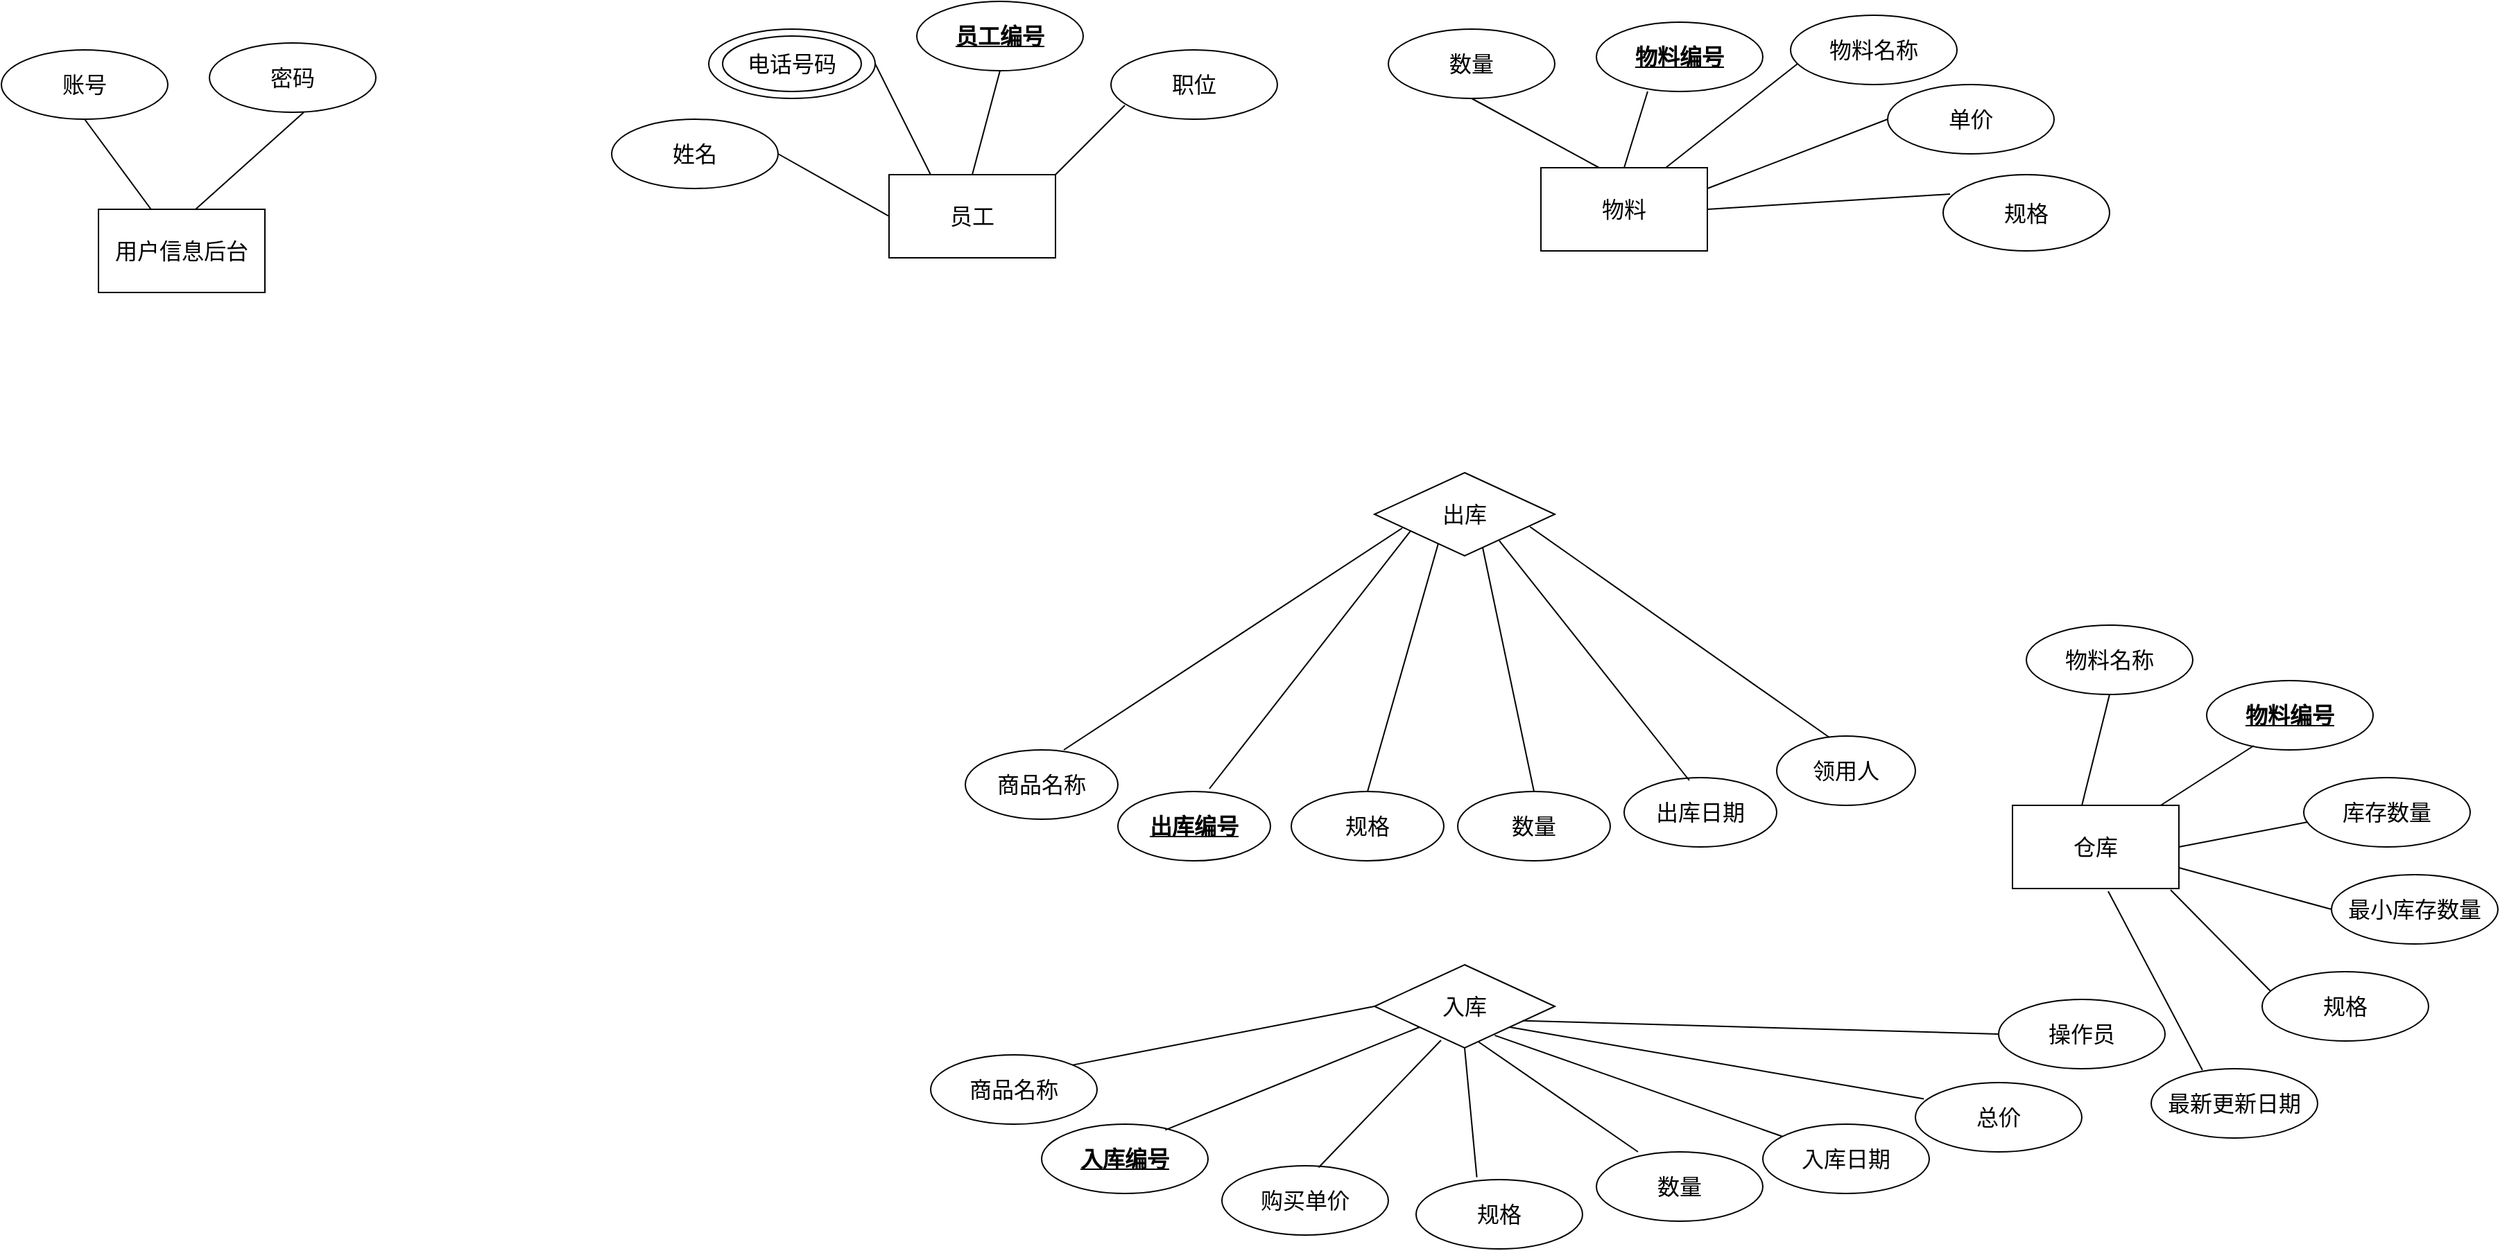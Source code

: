 <mxfile version="14.4.8" type="github">
  <diagram id="3x-6C-0-K-5pdHILHHV8" name="Page-1">
    <mxGraphModel dx="1424" dy="752" grid="1" gridSize="10" guides="1" tooltips="1" connect="1" arrows="1" fold="1" page="1" pageScale="1" pageWidth="3300" pageHeight="4681" math="0" shadow="0">
      <root>
        <mxCell id="0" />
        <mxCell id="1" parent="0" />
        <mxCell id="z2U0kG40jGPZimGbsGk0-105" value="物料" style="rounded=0;whiteSpace=wrap;html=1;fontSize=16;fontStyle=0" vertex="1" parent="1">
          <mxGeometry x="1170" y="190" width="120" height="60" as="geometry" />
        </mxCell>
        <mxCell id="z2U0kG40jGPZimGbsGk0-106" value="" style="endArrow=none;html=1;exitX=0.5;exitY=0;exitDx=0;exitDy=0;entryX=0.308;entryY=1;entryDx=0;entryDy=0;entryPerimeter=0;fontSize=16;fontStyle=0" edge="1" source="z2U0kG40jGPZimGbsGk0-105" target="z2U0kG40jGPZimGbsGk0-107" parent="1">
          <mxGeometry width="50" height="50" relative="1" as="geometry">
            <mxPoint x="1180" y="170" as="sourcePoint" />
            <mxPoint x="1360" y="180" as="targetPoint" />
          </mxGeometry>
        </mxCell>
        <mxCell id="z2U0kG40jGPZimGbsGk0-107" value="物料编号" style="ellipse;whiteSpace=wrap;html=1;fontStyle=5;fontSize=16;" vertex="1" parent="1">
          <mxGeometry x="1210" y="85" width="120" height="50" as="geometry" />
        </mxCell>
        <mxCell id="z2U0kG40jGPZimGbsGk0-108" value="" style="endArrow=none;html=1;exitX=0.75;exitY=0;exitDx=0;exitDy=0;entryX=0.042;entryY=0.7;entryDx=0;entryDy=0;entryPerimeter=0;fontSize=16;fontStyle=0" edge="1" source="z2U0kG40jGPZimGbsGk0-105" target="z2U0kG40jGPZimGbsGk0-109" parent="1">
          <mxGeometry width="50" height="50" relative="1" as="geometry">
            <mxPoint x="1320" y="310" as="sourcePoint" />
            <mxPoint x="1350" y="250" as="targetPoint" />
          </mxGeometry>
        </mxCell>
        <mxCell id="z2U0kG40jGPZimGbsGk0-109" value="物料名称" style="ellipse;whiteSpace=wrap;html=1;fontSize=16;fontStyle=0" vertex="1" parent="1">
          <mxGeometry x="1350" y="80" width="120" height="50" as="geometry" />
        </mxCell>
        <mxCell id="z2U0kG40jGPZimGbsGk0-110" value="单价" style="ellipse;whiteSpace=wrap;html=1;fontSize=16;fontStyle=0" vertex="1" parent="1">
          <mxGeometry x="1420" y="130" width="120" height="50" as="geometry" />
        </mxCell>
        <mxCell id="z2U0kG40jGPZimGbsGk0-111" value="" style="endArrow=none;html=1;exitX=1;exitY=0.25;exitDx=0;exitDy=0;entryX=0;entryY=0.5;entryDx=0;entryDy=0;fontSize=16;fontStyle=0" edge="1" source="z2U0kG40jGPZimGbsGk0-105" target="z2U0kG40jGPZimGbsGk0-110" parent="1">
          <mxGeometry width="50" height="50" relative="1" as="geometry">
            <mxPoint x="1280" y="340" as="sourcePoint" />
            <mxPoint x="1340" y="330" as="targetPoint" />
          </mxGeometry>
        </mxCell>
        <mxCell id="z2U0kG40jGPZimGbsGk0-112" value="规格" style="ellipse;whiteSpace=wrap;html=1;fontSize=16;fontStyle=0" vertex="1" parent="1">
          <mxGeometry x="1460" y="195" width="120" height="55" as="geometry" />
        </mxCell>
        <mxCell id="z2U0kG40jGPZimGbsGk0-113" value="" style="endArrow=none;html=1;exitX=1;exitY=0.5;exitDx=0;exitDy=0;entryX=0.042;entryY=0.255;entryDx=0;entryDy=0;entryPerimeter=0;fontSize=16;fontStyle=0" edge="1" source="z2U0kG40jGPZimGbsGk0-105" target="z2U0kG40jGPZimGbsGk0-112" parent="1">
          <mxGeometry width="50" height="50" relative="1" as="geometry">
            <mxPoint x="1200" y="410" as="sourcePoint" />
            <mxPoint x="1340" y="400" as="targetPoint" />
          </mxGeometry>
        </mxCell>
        <mxCell id="z2U0kG40jGPZimGbsGk0-114" value="数量" style="ellipse;whiteSpace=wrap;html=1;fontSize=16;fontStyle=0" vertex="1" parent="1">
          <mxGeometry x="1060" y="90" width="120" height="50" as="geometry" />
        </mxCell>
        <mxCell id="z2U0kG40jGPZimGbsGk0-115" value="" style="endArrow=none;html=1;exitX=0.35;exitY=0;exitDx=0;exitDy=0;exitPerimeter=0;fontSize=16;fontStyle=0" edge="1" source="z2U0kG40jGPZimGbsGk0-105" parent="1">
          <mxGeometry width="50" height="50" relative="1" as="geometry">
            <mxPoint x="1270" y="180" as="sourcePoint" />
            <mxPoint x="1120" y="140" as="targetPoint" />
          </mxGeometry>
        </mxCell>
        <mxCell id="z2U0kG40jGPZimGbsGk0-116" value="员工" style="rounded=0;whiteSpace=wrap;html=1;fontSize=16;fontStyle=0" vertex="1" parent="1">
          <mxGeometry x="700" y="195" width="120" height="60" as="geometry" />
        </mxCell>
        <mxCell id="z2U0kG40jGPZimGbsGk0-119" value="" style="ellipse;whiteSpace=wrap;html=1;fontSize=16;fontStyle=0" vertex="1" parent="1">
          <mxGeometry x="570" y="90" width="120" height="50" as="geometry" />
        </mxCell>
        <mxCell id="z2U0kG40jGPZimGbsGk0-120" value="姓名" style="ellipse;whiteSpace=wrap;html=1;fontSize=16;fontStyle=0" vertex="1" parent="1">
          <mxGeometry x="500" y="155" width="120" height="50" as="geometry" />
        </mxCell>
        <mxCell id="z2U0kG40jGPZimGbsGk0-121" value="职位" style="ellipse;whiteSpace=wrap;html=1;fontSize=16;fontStyle=0" vertex="1" parent="1">
          <mxGeometry x="860" y="105" width="120" height="50" as="geometry" />
        </mxCell>
        <mxCell id="z2U0kG40jGPZimGbsGk0-122" value="&lt;u style=&quot;font-size: 16px;&quot;&gt;员工编号&lt;/u&gt;" style="ellipse;whiteSpace=wrap;html=1;fontSize=16;fontStyle=1" vertex="1" parent="1">
          <mxGeometry x="720" y="70" width="120" height="50" as="geometry" />
        </mxCell>
        <mxCell id="z2U0kG40jGPZimGbsGk0-123" value="电话号码" style="ellipse;whiteSpace=wrap;html=1;fontSize=16;fontStyle=0" vertex="1" parent="1">
          <mxGeometry x="580" y="95" width="100" height="40" as="geometry" />
        </mxCell>
        <mxCell id="z2U0kG40jGPZimGbsGk0-124" value="" style="endArrow=none;html=1;entryX=0.5;entryY=1;entryDx=0;entryDy=0;exitX=0.5;exitY=0;exitDx=0;exitDy=0;fontSize=16;fontStyle=0" edge="1" source="z2U0kG40jGPZimGbsGk0-116" target="z2U0kG40jGPZimGbsGk0-122" parent="1">
          <mxGeometry width="50" height="50" relative="1" as="geometry">
            <mxPoint x="700" y="205" as="sourcePoint" />
            <mxPoint x="750" y="155" as="targetPoint" />
          </mxGeometry>
        </mxCell>
        <mxCell id="z2U0kG40jGPZimGbsGk0-125" value="" style="endArrow=none;html=1;entryX=1;entryY=0.5;entryDx=0;entryDy=0;exitX=0.25;exitY=0;exitDx=0;exitDy=0;fontSize=16;fontStyle=0" edge="1" source="z2U0kG40jGPZimGbsGk0-116" target="z2U0kG40jGPZimGbsGk0-119" parent="1">
          <mxGeometry width="50" height="50" relative="1" as="geometry">
            <mxPoint x="730" y="190" as="sourcePoint" />
            <mxPoint x="760" y="335" as="targetPoint" />
          </mxGeometry>
        </mxCell>
        <mxCell id="z2U0kG40jGPZimGbsGk0-126" value="" style="endArrow=none;html=1;entryX=1;entryY=0.5;entryDx=0;entryDy=0;exitX=0;exitY=0.5;exitDx=0;exitDy=0;fontSize=16;fontStyle=0" edge="1" source="z2U0kG40jGPZimGbsGk0-116" target="z2U0kG40jGPZimGbsGk0-120" parent="1">
          <mxGeometry width="50" height="50" relative="1" as="geometry">
            <mxPoint x="620" y="425" as="sourcePoint" />
            <mxPoint x="670" y="375" as="targetPoint" />
          </mxGeometry>
        </mxCell>
        <mxCell id="z2U0kG40jGPZimGbsGk0-127" value="" style="endArrow=none;html=1;fontSize=16;fontStyle=0" edge="1" parent="1">
          <mxGeometry width="50" height="50" relative="1" as="geometry">
            <mxPoint x="820" y="195" as="sourcePoint" />
            <mxPoint x="870" y="145" as="targetPoint" />
          </mxGeometry>
        </mxCell>
        <mxCell id="z2U0kG40jGPZimGbsGk0-129" value="仓库" style="rounded=0;whiteSpace=wrap;html=1;fontSize=16;fontStyle=0" vertex="1" parent="1">
          <mxGeometry x="1510" y="650" width="120" height="60" as="geometry" />
        </mxCell>
        <mxCell id="z2U0kG40jGPZimGbsGk0-130" value="入库" style="rhombus;whiteSpace=wrap;html=1;fontSize=16;fontStyle=0" vertex="1" parent="1">
          <mxGeometry x="1050" y="765" width="130" height="60" as="geometry" />
        </mxCell>
        <mxCell id="z2U0kG40jGPZimGbsGk0-131" value="出库" style="rhombus;whiteSpace=wrap;html=1;fontSize=16;fontStyle=0" vertex="1" parent="1">
          <mxGeometry x="1050" y="410" width="130" height="60" as="geometry" />
        </mxCell>
        <mxCell id="z2U0kG40jGPZimGbsGk0-132" value="物料编号" style="ellipse;whiteSpace=wrap;html=1;fontStyle=5;fontSize=16;" vertex="1" parent="1">
          <mxGeometry x="1650" y="560" width="120" height="50" as="geometry" />
        </mxCell>
        <mxCell id="z2U0kG40jGPZimGbsGk0-133" value="库存数量" style="ellipse;whiteSpace=wrap;html=1;fontSize=16;fontStyle=0" vertex="1" parent="1">
          <mxGeometry x="1720" y="630" width="120" height="50" as="geometry" />
        </mxCell>
        <mxCell id="z2U0kG40jGPZimGbsGk0-134" value="规格" style="ellipse;whiteSpace=wrap;html=1;fontSize=16;fontStyle=0" vertex="1" parent="1">
          <mxGeometry x="1690" y="770" width="120" height="50" as="geometry" />
        </mxCell>
        <mxCell id="z2U0kG40jGPZimGbsGk0-135" value="最新更新日期" style="ellipse;whiteSpace=wrap;html=1;fontSize=16;fontStyle=0" vertex="1" parent="1">
          <mxGeometry x="1610" y="840" width="120" height="50" as="geometry" />
        </mxCell>
        <mxCell id="z2U0kG40jGPZimGbsGk0-136" value="物料名称" style="ellipse;whiteSpace=wrap;html=1;fontSize=16;fontStyle=0" vertex="1" parent="1">
          <mxGeometry x="1520" y="520" width="120" height="50" as="geometry" />
        </mxCell>
        <mxCell id="z2U0kG40jGPZimGbsGk0-137" value="最小库存数量" style="ellipse;whiteSpace=wrap;html=1;fontSize=16;fontStyle=0" vertex="1" parent="1">
          <mxGeometry x="1740" y="700" width="120" height="50" as="geometry" />
        </mxCell>
        <mxCell id="z2U0kG40jGPZimGbsGk0-138" value="" style="endArrow=none;html=1;entryX=0.5;entryY=1;entryDx=0;entryDy=0;exitX=0.417;exitY=0;exitDx=0;exitDy=0;exitPerimeter=0;fontSize=16;fontStyle=0" edge="1" source="z2U0kG40jGPZimGbsGk0-129" target="z2U0kG40jGPZimGbsGk0-136" parent="1">
          <mxGeometry width="50" height="50" relative="1" as="geometry">
            <mxPoint x="1550" y="640" as="sourcePoint" />
            <mxPoint x="1600" y="590" as="targetPoint" />
          </mxGeometry>
        </mxCell>
        <mxCell id="z2U0kG40jGPZimGbsGk0-139" value="" style="endArrow=none;html=1;entryX=0.283;entryY=0.94;entryDx=0;entryDy=0;entryPerimeter=0;fontSize=16;fontStyle=0" edge="1" source="z2U0kG40jGPZimGbsGk0-129" target="z2U0kG40jGPZimGbsGk0-132" parent="1">
          <mxGeometry width="50" height="50" relative="1" as="geometry">
            <mxPoint x="1640" y="670" as="sourcePoint" />
            <mxPoint x="1683" y="600" as="targetPoint" />
          </mxGeometry>
        </mxCell>
        <mxCell id="z2U0kG40jGPZimGbsGk0-140" value="" style="endArrow=none;html=1;entryX=0.025;entryY=0.64;entryDx=0;entryDy=0;entryPerimeter=0;exitX=1;exitY=0.5;exitDx=0;exitDy=0;fontSize=16;fontStyle=0" edge="1" source="z2U0kG40jGPZimGbsGk0-129" target="z2U0kG40jGPZimGbsGk0-133" parent="1">
          <mxGeometry width="50" height="50" relative="1" as="geometry">
            <mxPoint x="1670" y="720" as="sourcePoint" />
            <mxPoint x="1720" y="670" as="targetPoint" />
          </mxGeometry>
        </mxCell>
        <mxCell id="z2U0kG40jGPZimGbsGk0-141" value="" style="endArrow=none;html=1;entryX=0;entryY=0.5;entryDx=0;entryDy=0;exitX=1;exitY=0.75;exitDx=0;exitDy=0;fontSize=16;fontStyle=0" edge="1" source="z2U0kG40jGPZimGbsGk0-129" target="z2U0kG40jGPZimGbsGk0-137" parent="1">
          <mxGeometry width="50" height="50" relative="1" as="geometry">
            <mxPoint x="1700" y="750" as="sourcePoint" />
            <mxPoint x="1750" y="700" as="targetPoint" />
          </mxGeometry>
        </mxCell>
        <mxCell id="z2U0kG40jGPZimGbsGk0-142" value="" style="endArrow=none;html=1;entryX=0.05;entryY=0.28;entryDx=0;entryDy=0;entryPerimeter=0;exitX=0.95;exitY=1.017;exitDx=0;exitDy=0;exitPerimeter=0;fontSize=16;fontStyle=0" edge="1" source="z2U0kG40jGPZimGbsGk0-129" target="z2U0kG40jGPZimGbsGk0-134" parent="1">
          <mxGeometry width="50" height="50" relative="1" as="geometry">
            <mxPoint x="1600" y="810" as="sourcePoint" />
            <mxPoint x="1650" y="760" as="targetPoint" />
          </mxGeometry>
        </mxCell>
        <mxCell id="z2U0kG40jGPZimGbsGk0-143" value="" style="endArrow=none;html=1;entryX=0.308;entryY=0.02;entryDx=0;entryDy=0;entryPerimeter=0;exitX=0.575;exitY=1.033;exitDx=0;exitDy=0;exitPerimeter=0;fontSize=16;fontStyle=0" edge="1" source="z2U0kG40jGPZimGbsGk0-129" target="z2U0kG40jGPZimGbsGk0-135" parent="1">
          <mxGeometry width="50" height="50" relative="1" as="geometry">
            <mxPoint x="1590" y="840" as="sourcePoint" />
            <mxPoint x="1640" y="790" as="targetPoint" />
          </mxGeometry>
        </mxCell>
        <mxCell id="z2U0kG40jGPZimGbsGk0-146" value="商品名称" style="ellipse;whiteSpace=wrap;html=1;fontSize=16;fontStyle=0" vertex="1" parent="1">
          <mxGeometry x="730" y="830" width="120" height="50" as="geometry" />
        </mxCell>
        <mxCell id="z2U0kG40jGPZimGbsGk0-147" value="规格" style="ellipse;whiteSpace=wrap;html=1;fontSize=16;fontStyle=0" vertex="1" parent="1">
          <mxGeometry x="1080" y="920" width="120" height="50" as="geometry" />
        </mxCell>
        <mxCell id="z2U0kG40jGPZimGbsGk0-148" value="总价" style="ellipse;whiteSpace=wrap;html=1;fontSize=16;fontStyle=0" vertex="1" parent="1">
          <mxGeometry x="1440" y="850" width="120" height="50" as="geometry" />
        </mxCell>
        <mxCell id="z2U0kG40jGPZimGbsGk0-149" value="数量" style="ellipse;whiteSpace=wrap;html=1;fontSize=16;fontStyle=0" vertex="1" parent="1">
          <mxGeometry x="1210" y="900" width="120" height="50" as="geometry" />
        </mxCell>
        <mxCell id="z2U0kG40jGPZimGbsGk0-150" value="操作员" style="ellipse;whiteSpace=wrap;html=1;fontSize=16;fontStyle=0" vertex="1" parent="1">
          <mxGeometry x="1500" y="790" width="120" height="50" as="geometry" />
        </mxCell>
        <mxCell id="z2U0kG40jGPZimGbsGk0-151" value="入库编号" style="ellipse;whiteSpace=wrap;html=1;fontStyle=5;fontSize=16;" vertex="1" parent="1">
          <mxGeometry x="810" y="880" width="120" height="50" as="geometry" />
        </mxCell>
        <mxCell id="z2U0kG40jGPZimGbsGk0-152" value="购买单价" style="ellipse;whiteSpace=wrap;html=1;fontSize=16;fontStyle=0" vertex="1" parent="1">
          <mxGeometry x="940" y="910" width="120" height="50" as="geometry" />
        </mxCell>
        <mxCell id="z2U0kG40jGPZimGbsGk0-153" value="入库日期" style="ellipse;whiteSpace=wrap;html=1;fontSize=16;fontStyle=0" vertex="1" parent="1">
          <mxGeometry x="1330" y="880" width="120" height="50" as="geometry" />
        </mxCell>
        <mxCell id="z2U0kG40jGPZimGbsGk0-154" value="" style="endArrow=none;html=1;entryX=0;entryY=0.5;entryDx=0;entryDy=0;exitX=1;exitY=0;exitDx=0;exitDy=0;fontSize=16;fontStyle=0" edge="1" source="z2U0kG40jGPZimGbsGk0-146" target="z2U0kG40jGPZimGbsGk0-130" parent="1">
          <mxGeometry width="50" height="50" relative="1" as="geometry">
            <mxPoint x="900" y="820" as="sourcePoint" />
            <mxPoint x="950" y="770" as="targetPoint" />
          </mxGeometry>
        </mxCell>
        <mxCell id="z2U0kG40jGPZimGbsGk0-155" value="" style="endArrow=none;html=1;entryX=0;entryY=1;entryDx=0;entryDy=0;exitX=0.743;exitY=0.084;exitDx=0;exitDy=0;exitPerimeter=0;fontSize=16;fontStyle=0" edge="1" source="z2U0kG40jGPZimGbsGk0-151" target="z2U0kG40jGPZimGbsGk0-130" parent="1">
          <mxGeometry width="50" height="50" relative="1" as="geometry">
            <mxPoint x="1050" y="900" as="sourcePoint" />
            <mxPoint x="1100" y="850" as="targetPoint" />
          </mxGeometry>
        </mxCell>
        <mxCell id="z2U0kG40jGPZimGbsGk0-156" value="" style="endArrow=none;html=1;entryX=0.369;entryY=0.908;entryDx=0;entryDy=0;entryPerimeter=0;exitX=0.581;exitY=0.025;exitDx=0;exitDy=0;exitPerimeter=0;fontSize=16;fontStyle=0" edge="1" source="z2U0kG40jGPZimGbsGk0-152" target="z2U0kG40jGPZimGbsGk0-130" parent="1">
          <mxGeometry width="50" height="50" relative="1" as="geometry">
            <mxPoint x="1050" y="920" as="sourcePoint" />
            <mxPoint x="1100" y="870" as="targetPoint" />
          </mxGeometry>
        </mxCell>
        <mxCell id="z2U0kG40jGPZimGbsGk0-157" value="" style="endArrow=none;html=1;entryX=0.5;entryY=1;entryDx=0;entryDy=0;exitX=0.365;exitY=-0.034;exitDx=0;exitDy=0;exitPerimeter=0;fontSize=16;fontStyle=0" edge="1" source="z2U0kG40jGPZimGbsGk0-147" target="z2U0kG40jGPZimGbsGk0-130" parent="1">
          <mxGeometry width="50" height="50" relative="1" as="geometry">
            <mxPoint x="1080" y="910" as="sourcePoint" />
            <mxPoint x="1130" y="860" as="targetPoint" />
          </mxGeometry>
        </mxCell>
        <mxCell id="z2U0kG40jGPZimGbsGk0-158" value="" style="endArrow=none;html=1;entryX=0.577;entryY=0.927;entryDx=0;entryDy=0;exitX=0.25;exitY=0;exitDx=0;exitDy=0;exitPerimeter=0;entryPerimeter=0;fontSize=16;fontStyle=0" edge="1" source="z2U0kG40jGPZimGbsGk0-149" target="z2U0kG40jGPZimGbsGk0-130" parent="1">
          <mxGeometry width="50" height="50" relative="1" as="geometry">
            <mxPoint x="1200" y="890" as="sourcePoint" />
            <mxPoint x="1250" y="840" as="targetPoint" />
          </mxGeometry>
        </mxCell>
        <mxCell id="z2U0kG40jGPZimGbsGk0-159" value="" style="endArrow=none;html=1;entryX=0.667;entryY=0.849;entryDx=0;entryDy=0;entryPerimeter=0;fontSize=16;fontStyle=0" edge="1" source="z2U0kG40jGPZimGbsGk0-153" target="z2U0kG40jGPZimGbsGk0-130" parent="1">
          <mxGeometry width="50" height="50" relative="1" as="geometry">
            <mxPoint x="1260" y="900" as="sourcePoint" />
            <mxPoint x="1310" y="850" as="targetPoint" />
          </mxGeometry>
        </mxCell>
        <mxCell id="z2U0kG40jGPZimGbsGk0-160" value="" style="endArrow=none;html=1;entryX=1;entryY=1;entryDx=0;entryDy=0;exitX=0.051;exitY=0.236;exitDx=0;exitDy=0;exitPerimeter=0;fontSize=16;fontStyle=0" edge="1" source="z2U0kG40jGPZimGbsGk0-148" target="z2U0kG40jGPZimGbsGk0-130" parent="1">
          <mxGeometry width="50" height="50" relative="1" as="geometry">
            <mxPoint x="1320" y="860" as="sourcePoint" />
            <mxPoint x="1370" y="810" as="targetPoint" />
          </mxGeometry>
        </mxCell>
        <mxCell id="z2U0kG40jGPZimGbsGk0-161" value="" style="endArrow=none;html=1;entryX=0;entryY=0.5;entryDx=0;entryDy=0;exitX=0.821;exitY=0.673;exitDx=0;exitDy=0;exitPerimeter=0;fontSize=16;fontStyle=0" edge="1" source="z2U0kG40jGPZimGbsGk0-130" target="z2U0kG40jGPZimGbsGk0-150" parent="1">
          <mxGeometry width="50" height="50" relative="1" as="geometry">
            <mxPoint x="1340" y="840" as="sourcePoint" />
            <mxPoint x="1390" y="790" as="targetPoint" />
          </mxGeometry>
        </mxCell>
        <mxCell id="z2U0kG40jGPZimGbsGk0-167" value="商品名称" style="ellipse;whiteSpace=wrap;html=1;fontSize=16;fontStyle=0" vertex="1" parent="1">
          <mxGeometry x="755" y="610" width="110" height="50" as="geometry" />
        </mxCell>
        <mxCell id="z2U0kG40jGPZimGbsGk0-168" value="规格" style="ellipse;whiteSpace=wrap;html=1;fontSize=16;fontStyle=0" vertex="1" parent="1">
          <mxGeometry x="990" y="640" width="110" height="50" as="geometry" />
        </mxCell>
        <mxCell id="z2U0kG40jGPZimGbsGk0-169" value="数量" style="ellipse;whiteSpace=wrap;html=1;fontSize=16;fontStyle=0" vertex="1" parent="1">
          <mxGeometry x="1110" y="640" width="110" height="50" as="geometry" />
        </mxCell>
        <mxCell id="z2U0kG40jGPZimGbsGk0-170" value="领用人" style="ellipse;whiteSpace=wrap;html=1;fontSize=16;fontStyle=0" vertex="1" parent="1">
          <mxGeometry x="1340" y="600" width="100" height="50" as="geometry" />
        </mxCell>
        <mxCell id="z2U0kG40jGPZimGbsGk0-171" value="出库编号" style="ellipse;whiteSpace=wrap;html=1;fontStyle=5;fontSize=16;" vertex="1" parent="1">
          <mxGeometry x="865" y="640" width="110" height="50" as="geometry" />
        </mxCell>
        <mxCell id="z2U0kG40jGPZimGbsGk0-172" value="出库日期" style="ellipse;whiteSpace=wrap;html=1;fontSize=16;fontStyle=0" vertex="1" parent="1">
          <mxGeometry x="1230" y="630" width="110" height="50" as="geometry" />
        </mxCell>
        <mxCell id="z2U0kG40jGPZimGbsGk0-173" value="" style="endArrow=none;html=1;fontSize=16;fontStyle=0" edge="1" parent="1">
          <mxGeometry width="50" height="50" relative="1" as="geometry">
            <mxPoint x="826" y="610" as="sourcePoint" />
            <mxPoint x="1070" y="450" as="targetPoint" />
          </mxGeometry>
        </mxCell>
        <mxCell id="z2U0kG40jGPZimGbsGk0-174" value="" style="endArrow=none;html=1;entryX=0.2;entryY=0.7;entryDx=0;entryDy=0;entryPerimeter=0;fontSize=16;fontStyle=0" edge="1" target="z2U0kG40jGPZimGbsGk0-131" parent="1">
          <mxGeometry width="50" height="50" relative="1" as="geometry">
            <mxPoint x="931" y="638" as="sourcePoint" />
            <mxPoint x="1040" y="550" as="targetPoint" />
          </mxGeometry>
        </mxCell>
        <mxCell id="z2U0kG40jGPZimGbsGk0-175" value="" style="endArrow=none;html=1;entryX=0.354;entryY=0.85;entryDx=0;entryDy=0;entryPerimeter=0;exitX=0.5;exitY=0;exitDx=0;exitDy=0;fontSize=16;fontStyle=0" edge="1" source="z2U0kG40jGPZimGbsGk0-168" target="z2U0kG40jGPZimGbsGk0-131" parent="1">
          <mxGeometry width="50" height="50" relative="1" as="geometry">
            <mxPoint x="1050" y="610" as="sourcePoint" />
            <mxPoint x="1100" y="560" as="targetPoint" />
          </mxGeometry>
        </mxCell>
        <mxCell id="z2U0kG40jGPZimGbsGk0-176" value="" style="endArrow=none;html=1;entryX=0.6;entryY=0.9;entryDx=0;entryDy=0;entryPerimeter=0;exitX=0.5;exitY=0;exitDx=0;exitDy=0;fontSize=16;fontStyle=0" edge="1" source="z2U0kG40jGPZimGbsGk0-169" target="z2U0kG40jGPZimGbsGk0-131" parent="1">
          <mxGeometry width="50" height="50" relative="1" as="geometry">
            <mxPoint x="1120" y="570" as="sourcePoint" />
            <mxPoint x="1170" y="520" as="targetPoint" />
          </mxGeometry>
        </mxCell>
        <mxCell id="z2U0kG40jGPZimGbsGk0-177" value="" style="endArrow=none;html=1;entryX=0.692;entryY=0.817;entryDx=0;entryDy=0;entryPerimeter=0;exitX=0.427;exitY=0.04;exitDx=0;exitDy=0;exitPerimeter=0;fontSize=16;fontStyle=0" edge="1" source="z2U0kG40jGPZimGbsGk0-172" target="z2U0kG40jGPZimGbsGk0-131" parent="1">
          <mxGeometry width="50" height="50" relative="1" as="geometry">
            <mxPoint x="1285" y="628" as="sourcePoint" />
            <mxPoint x="1240" y="530" as="targetPoint" />
          </mxGeometry>
        </mxCell>
        <mxCell id="z2U0kG40jGPZimGbsGk0-178" value="" style="endArrow=none;html=1;entryX=0.862;entryY=0.65;entryDx=0;entryDy=0;entryPerimeter=0;exitX=0.38;exitY=0.02;exitDx=0;exitDy=0;exitPerimeter=0;fontSize=16;fontStyle=0" edge="1" source="z2U0kG40jGPZimGbsGk0-170" target="z2U0kG40jGPZimGbsGk0-131" parent="1">
          <mxGeometry width="50" height="50" relative="1" as="geometry">
            <mxPoint x="1390" y="598" as="sourcePoint" />
            <mxPoint x="1340" y="560" as="targetPoint" />
          </mxGeometry>
        </mxCell>
        <mxCell id="z2U0kG40jGPZimGbsGk0-194" value="账号" style="ellipse;whiteSpace=wrap;html=1;fontSize=16;fontStyle=0" vertex="1" parent="1">
          <mxGeometry x="60" y="105" width="120" height="50" as="geometry" />
        </mxCell>
        <mxCell id="z2U0kG40jGPZimGbsGk0-195" value="密码" style="ellipse;whiteSpace=wrap;html=1;fontSize=16;fontStyle=0" vertex="1" parent="1">
          <mxGeometry x="210" y="100" width="120" height="50" as="geometry" />
        </mxCell>
        <mxCell id="z2U0kG40jGPZimGbsGk0-196" value="用户信息后台" style="rounded=0;whiteSpace=wrap;html=1;fontSize=16;fontStyle=0" vertex="1" parent="1">
          <mxGeometry x="130" y="220" width="120" height="60" as="geometry" />
        </mxCell>
        <mxCell id="z2U0kG40jGPZimGbsGk0-197" value="" style="endArrow=none;html=1;entryX=0.5;entryY=1;entryDx=0;entryDy=0;fontSize=16;fontStyle=0" edge="1" source="z2U0kG40jGPZimGbsGk0-196" target="z2U0kG40jGPZimGbsGk0-194" parent="1">
          <mxGeometry width="50" height="50" relative="1" as="geometry">
            <mxPoint x="100" y="230" as="sourcePoint" />
            <mxPoint x="150" y="180" as="targetPoint" />
          </mxGeometry>
        </mxCell>
        <mxCell id="z2U0kG40jGPZimGbsGk0-198" value="" style="endArrow=none;html=1;entryX=0.567;entryY=1;entryDx=0;entryDy=0;entryPerimeter=0;fontSize=16;fontStyle=0" edge="1" target="z2U0kG40jGPZimGbsGk0-195" parent="1">
          <mxGeometry width="50" height="50" relative="1" as="geometry">
            <mxPoint x="200" y="220" as="sourcePoint" />
            <mxPoint x="350" y="190" as="targetPoint" />
          </mxGeometry>
        </mxCell>
      </root>
    </mxGraphModel>
  </diagram>
</mxfile>
